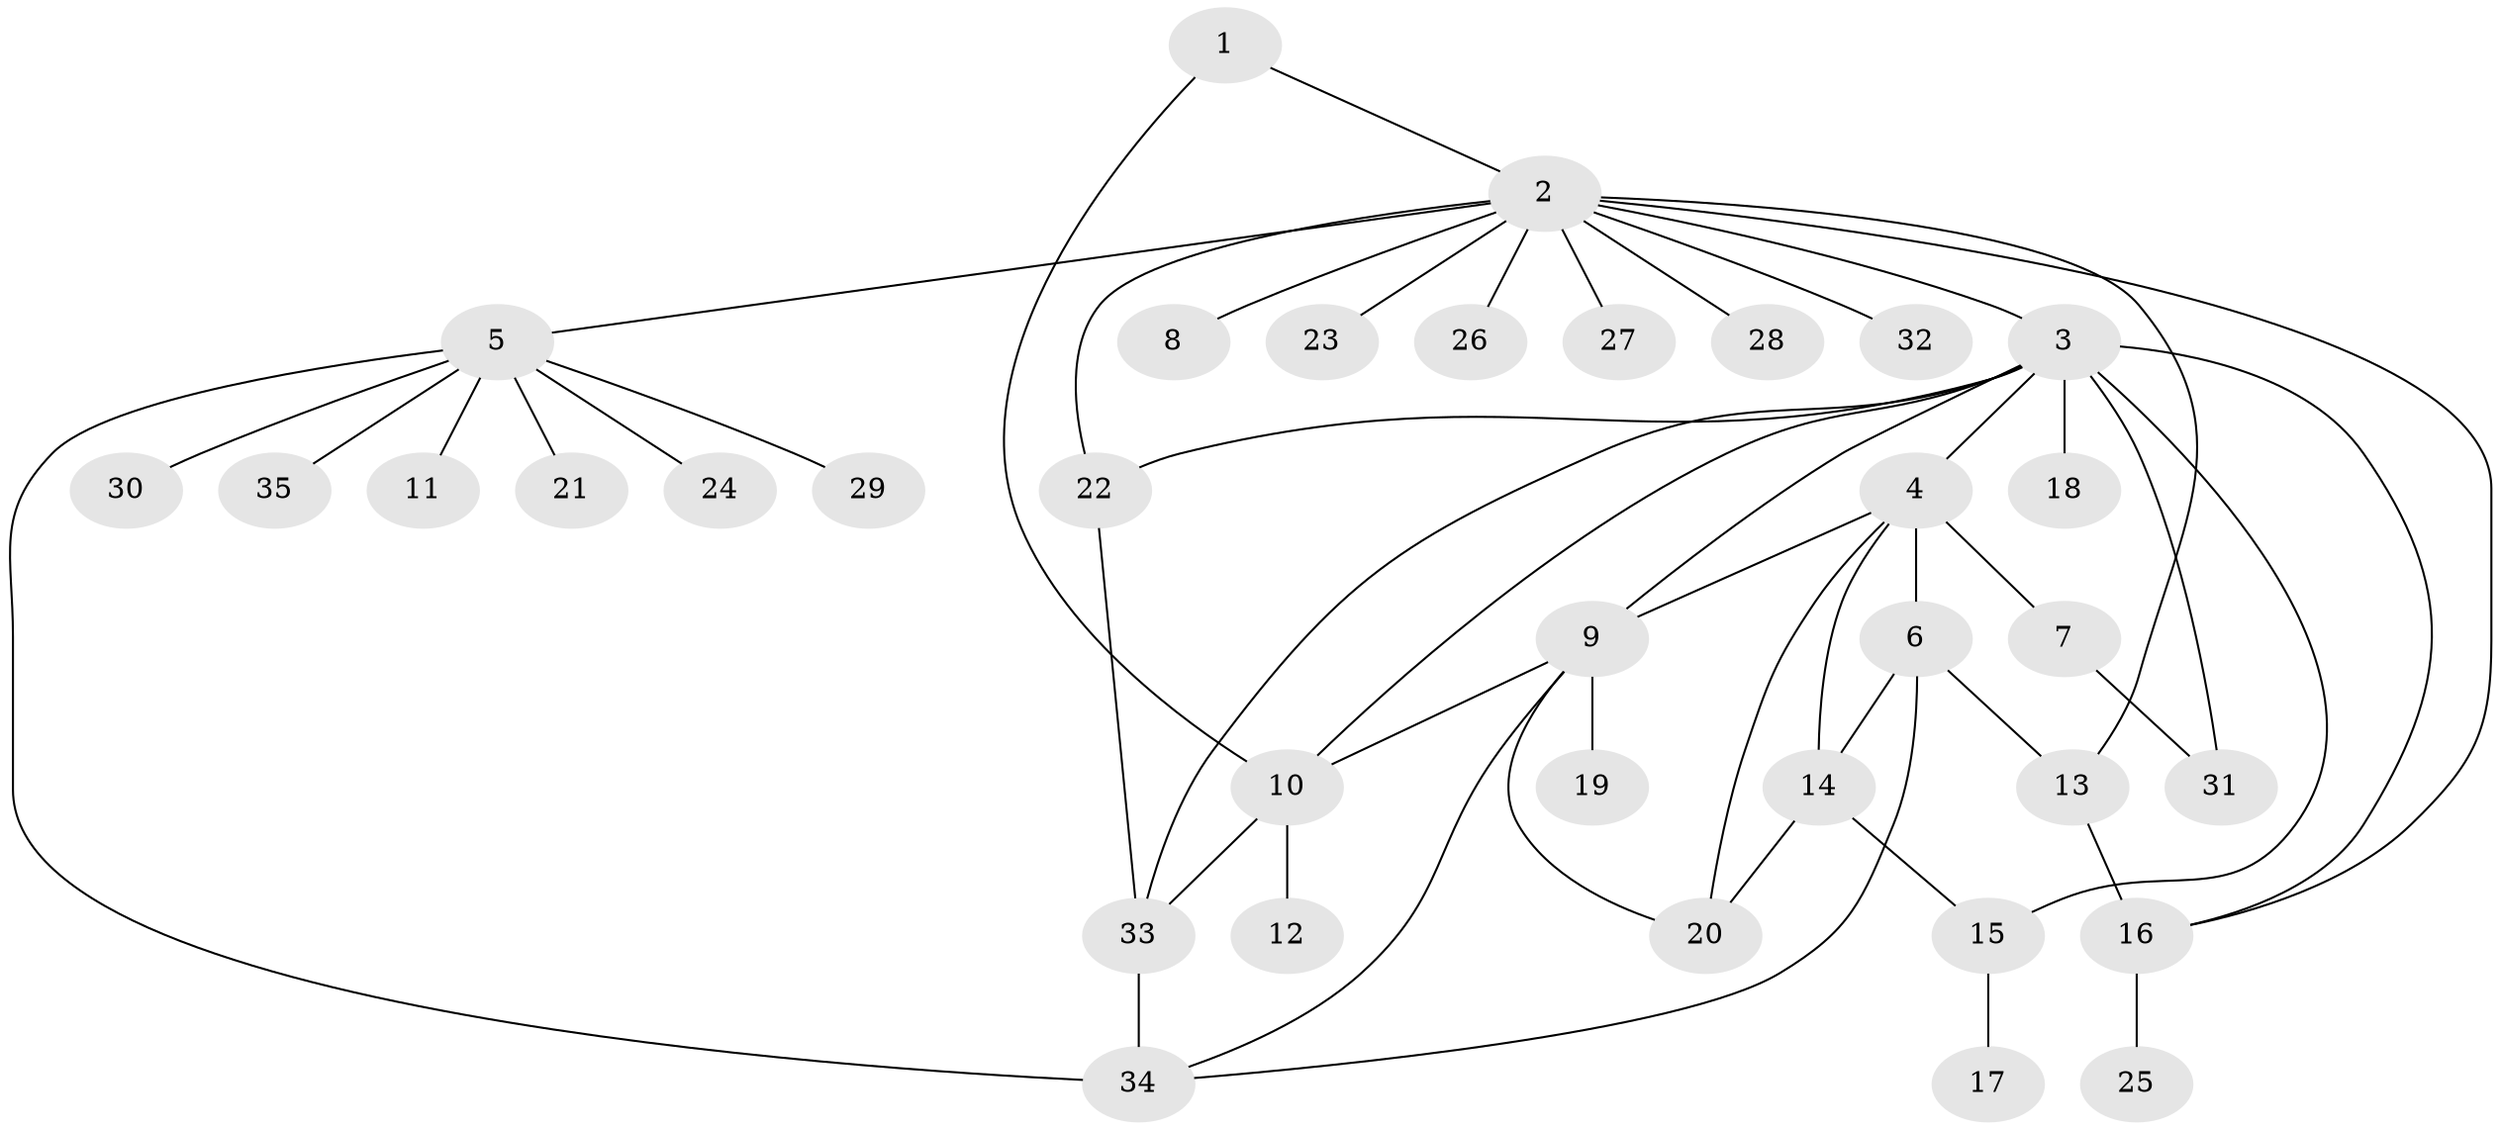 // original degree distribution, {3: 0.08695652173913043, 14: 0.014492753623188406, 12: 0.028985507246376812, 1: 0.5652173913043478, 9: 0.014492753623188406, 11: 0.014492753623188406, 6: 0.028985507246376812, 10: 0.014492753623188406, 5: 0.014492753623188406, 4: 0.028985507246376812, 2: 0.18840579710144928}
// Generated by graph-tools (version 1.1) at 2025/35/03/09/25 02:35:34]
// undirected, 35 vertices, 51 edges
graph export_dot {
graph [start="1"]
  node [color=gray90,style=filled];
  1;
  2;
  3;
  4;
  5;
  6;
  7;
  8;
  9;
  10;
  11;
  12;
  13;
  14;
  15;
  16;
  17;
  18;
  19;
  20;
  21;
  22;
  23;
  24;
  25;
  26;
  27;
  28;
  29;
  30;
  31;
  32;
  33;
  34;
  35;
  1 -- 2 [weight=1.0];
  1 -- 10 [weight=1.0];
  2 -- 3 [weight=1.0];
  2 -- 5 [weight=1.0];
  2 -- 8 [weight=1.0];
  2 -- 13 [weight=1.0];
  2 -- 16 [weight=1.0];
  2 -- 22 [weight=1.0];
  2 -- 23 [weight=1.0];
  2 -- 26 [weight=1.0];
  2 -- 27 [weight=1.0];
  2 -- 28 [weight=1.0];
  2 -- 32 [weight=1.0];
  3 -- 4 [weight=1.0];
  3 -- 9 [weight=1.0];
  3 -- 10 [weight=1.0];
  3 -- 15 [weight=1.0];
  3 -- 16 [weight=1.0];
  3 -- 18 [weight=1.0];
  3 -- 22 [weight=1.0];
  3 -- 31 [weight=1.0];
  3 -- 33 [weight=1.0];
  4 -- 6 [weight=6.0];
  4 -- 7 [weight=1.0];
  4 -- 9 [weight=1.0];
  4 -- 14 [weight=1.0];
  4 -- 20 [weight=1.0];
  5 -- 11 [weight=1.0];
  5 -- 21 [weight=1.0];
  5 -- 24 [weight=1.0];
  5 -- 29 [weight=1.0];
  5 -- 30 [weight=1.0];
  5 -- 34 [weight=1.0];
  5 -- 35 [weight=1.0];
  6 -- 13 [weight=1.0];
  6 -- 14 [weight=1.0];
  6 -- 34 [weight=1.0];
  7 -- 31 [weight=1.0];
  9 -- 10 [weight=1.0];
  9 -- 19 [weight=5.0];
  9 -- 20 [weight=1.0];
  9 -- 34 [weight=1.0];
  10 -- 12 [weight=1.0];
  10 -- 33 [weight=1.0];
  13 -- 16 [weight=5.0];
  14 -- 15 [weight=1.0];
  14 -- 20 [weight=1.0];
  15 -- 17 [weight=1.0];
  16 -- 25 [weight=1.0];
  22 -- 33 [weight=1.0];
  33 -- 34 [weight=2.0];
}
